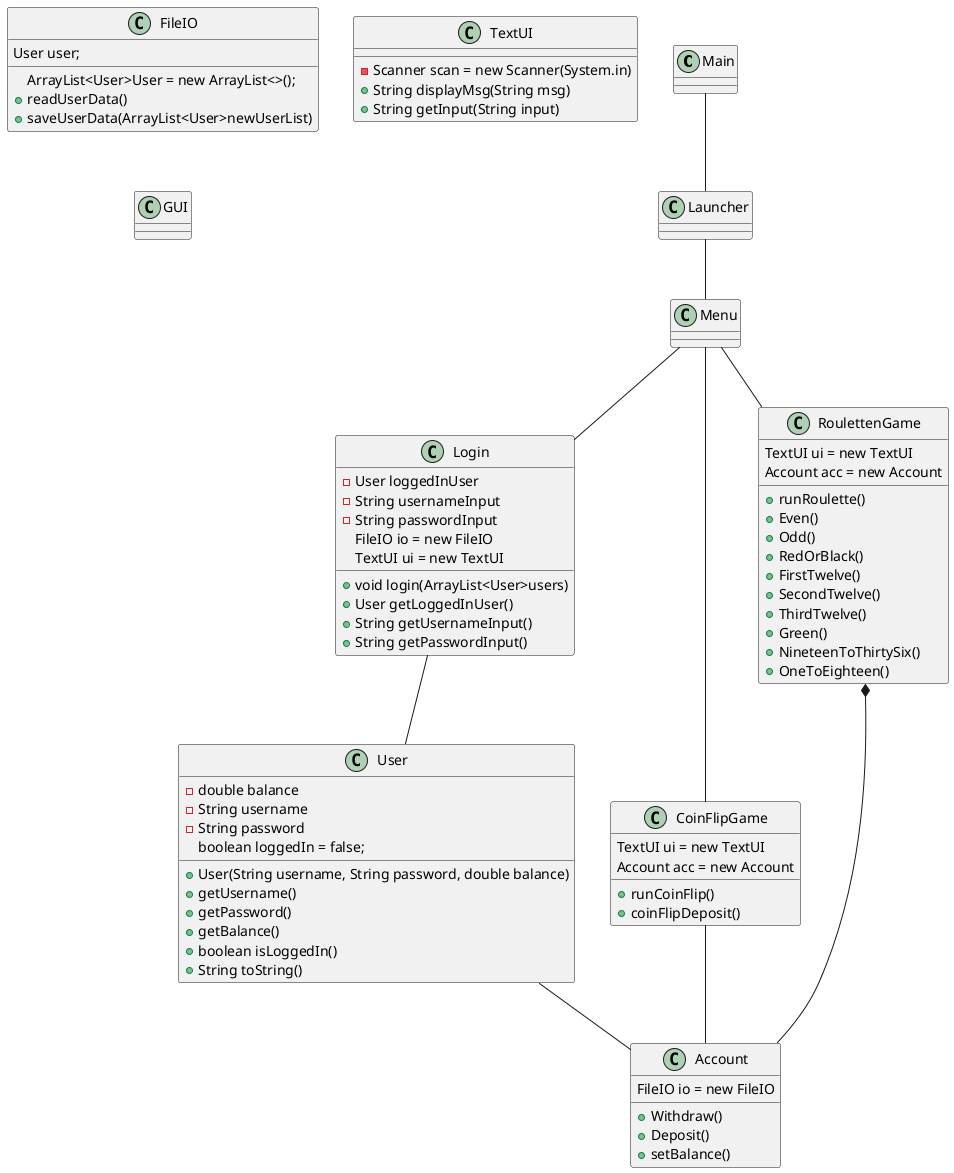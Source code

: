 @startuml
'https://plantuml.com/class-diagram

Class Main
Class Login
Class Menu
Class FileIO
Class TextUI
Class GUI
Class User
Class Account
Class CoinFlipGame
Class RoulettenGame
Class Launcher


Main -- Launcher
Launcher-- Menu
Menu -- Login
Menu-- CoinFlipGame
Menu -- RoulettenGame
Login-- User
User -- Account
CoinFlipGame-- Account
RoulettenGame *--Account



class Main{


}


class Launcher{



}

class Menu{


}


class Login{
 -User loggedInUser
 -String usernameInput
 -String passwordInput
 FileIO io = new FileIO
 TextUI ui = new TextUI
 +void login(ArrayList<User>users)
 +User getLoggedInUser()
 +String getUsernameInput()
 +String getPasswordInput()


}


class User{
-double balance
-String username
-String password
boolean loggedIn = false;


+User(String username, String password, double balance)
+getUsername()
+getPassword()
+getBalance()
+boolean isLoggedIn()
+String toString()
}

class Account{
FileIO io = new FileIO

+Withdraw()
+Deposit()
+setBalance()



}


class CoinFlipGame{
TextUI ui = new TextUI
Account acc = new Account
+runCoinFlip()
+coinFlipDeposit()



}



class RoulettenGame{
TextUI ui = new TextUI
Account acc = new Account
+runRoulette()
+Even()
+Odd()
+RedOrBlack()
+FirstTwelve()
+SecondTwelve()
+ThirdTwelve()
+Green()
+NineteenToThirtySix()
+OneToEighteen()



}



class TextUI{
-Scanner scan = new Scanner(System.in)
+String displayMsg(String msg)
+String getInput(String input)

}


class FileIO{
ArrayList<User>User = new ArrayList<>();
User user;

+readUserData()
+saveUserData(ArrayList<User>newUserList)




}


class GUI{


}



@enduml
